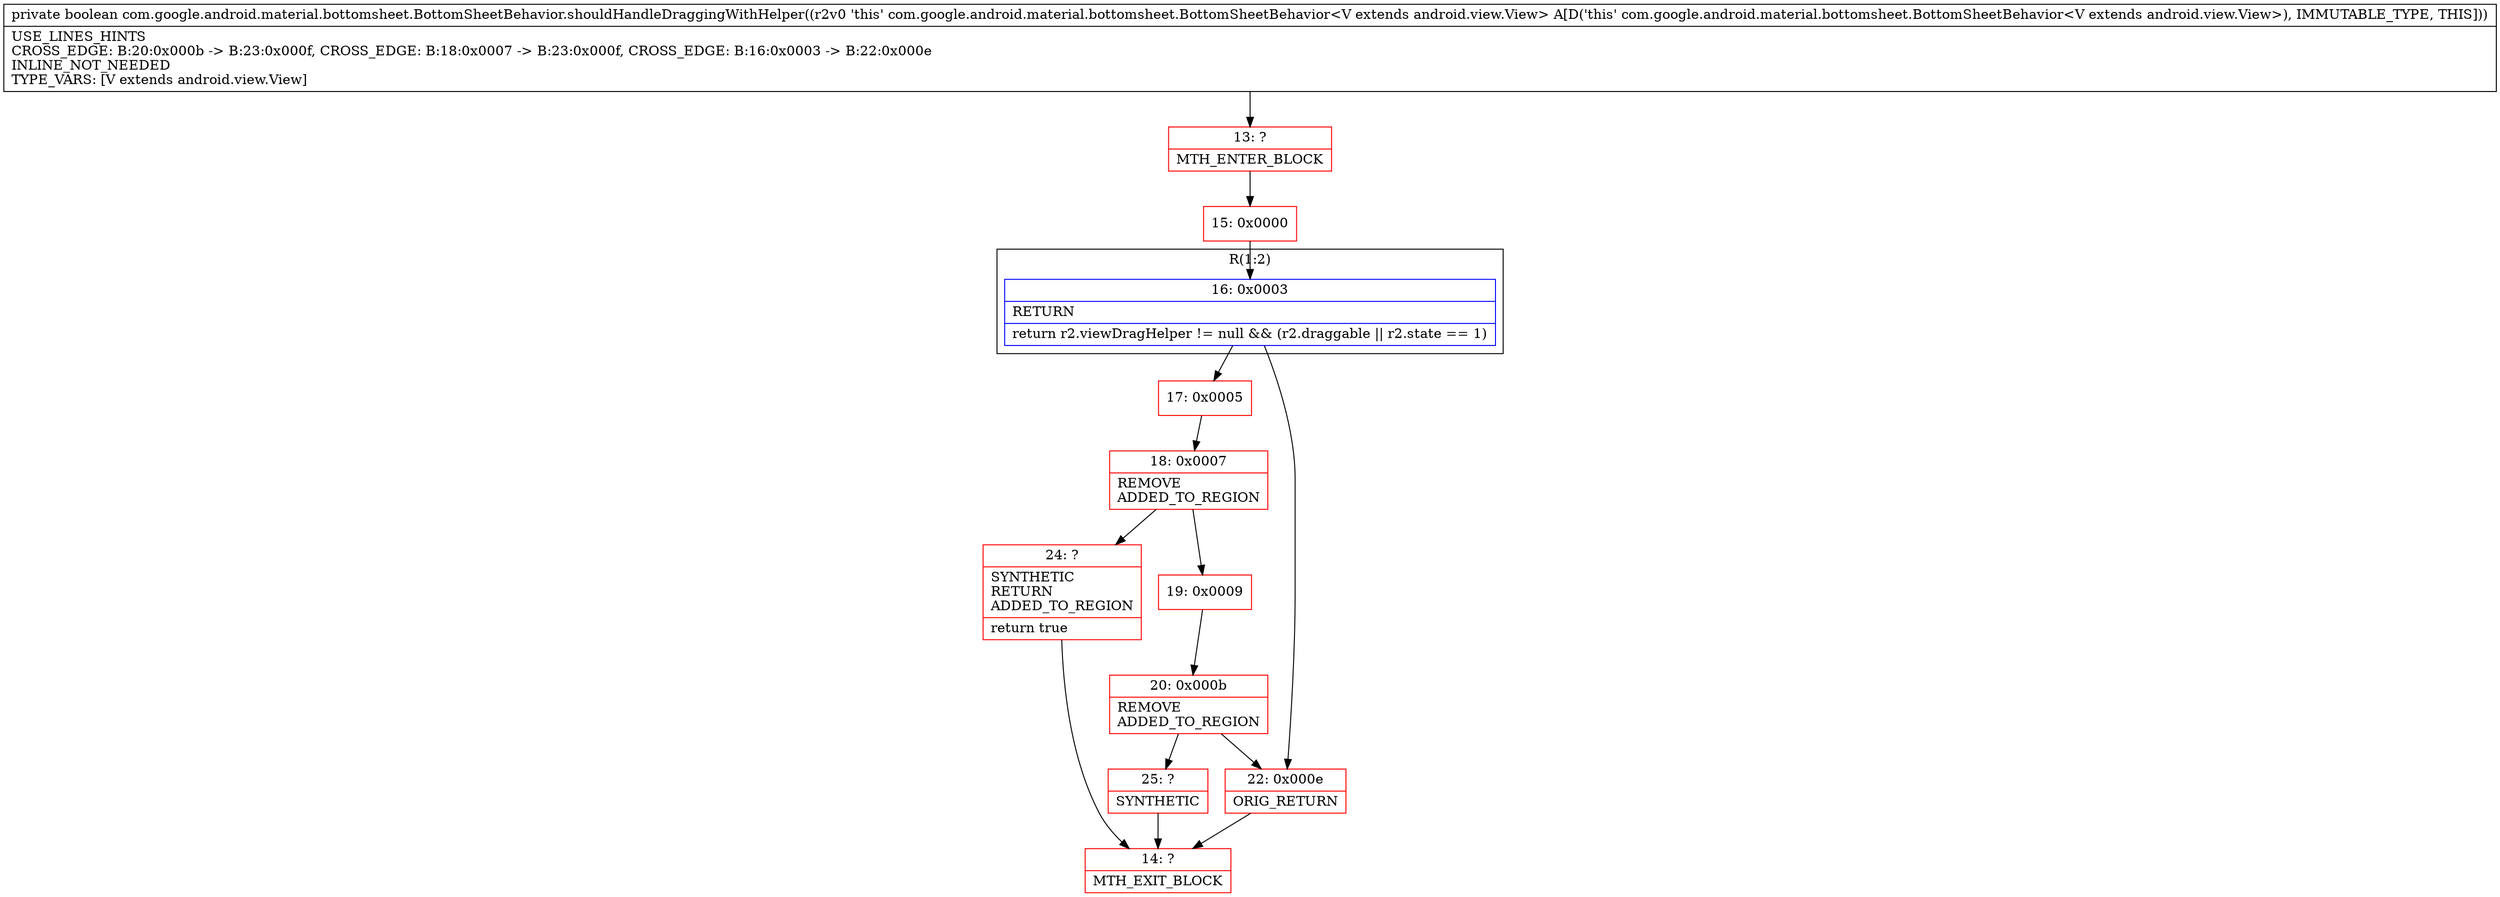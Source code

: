 digraph "CFG forcom.google.android.material.bottomsheet.BottomSheetBehavior.shouldHandleDraggingWithHelper()Z" {
subgraph cluster_Region_682737321 {
label = "R(1:2)";
node [shape=record,color=blue];
Node_16 [shape=record,label="{16\:\ 0x0003|RETURN\l|return r2.viewDragHelper != null && (r2.draggable \|\| r2.state == 1)\l}"];
}
Node_13 [shape=record,color=red,label="{13\:\ ?|MTH_ENTER_BLOCK\l}"];
Node_15 [shape=record,color=red,label="{15\:\ 0x0000}"];
Node_17 [shape=record,color=red,label="{17\:\ 0x0005}"];
Node_18 [shape=record,color=red,label="{18\:\ 0x0007|REMOVE\lADDED_TO_REGION\l}"];
Node_19 [shape=record,color=red,label="{19\:\ 0x0009}"];
Node_20 [shape=record,color=red,label="{20\:\ 0x000b|REMOVE\lADDED_TO_REGION\l}"];
Node_25 [shape=record,color=red,label="{25\:\ ?|SYNTHETIC\l}"];
Node_14 [shape=record,color=red,label="{14\:\ ?|MTH_EXIT_BLOCK\l}"];
Node_24 [shape=record,color=red,label="{24\:\ ?|SYNTHETIC\lRETURN\lADDED_TO_REGION\l|return true\l}"];
Node_22 [shape=record,color=red,label="{22\:\ 0x000e|ORIG_RETURN\l}"];
MethodNode[shape=record,label="{private boolean com.google.android.material.bottomsheet.BottomSheetBehavior.shouldHandleDraggingWithHelper((r2v0 'this' com.google.android.material.bottomsheet.BottomSheetBehavior\<V extends android.view.View\> A[D('this' com.google.android.material.bottomsheet.BottomSheetBehavior\<V extends android.view.View\>), IMMUTABLE_TYPE, THIS]))  | USE_LINES_HINTS\lCROSS_EDGE: B:20:0x000b \-\> B:23:0x000f, CROSS_EDGE: B:18:0x0007 \-\> B:23:0x000f, CROSS_EDGE: B:16:0x0003 \-\> B:22:0x000e\lINLINE_NOT_NEEDED\lTYPE_VARS: [V extends android.view.View]\l}"];
MethodNode -> Node_13;Node_16 -> Node_17;
Node_16 -> Node_22;
Node_13 -> Node_15;
Node_15 -> Node_16;
Node_17 -> Node_18;
Node_18 -> Node_19;
Node_18 -> Node_24;
Node_19 -> Node_20;
Node_20 -> Node_22;
Node_20 -> Node_25;
Node_25 -> Node_14;
Node_24 -> Node_14;
Node_22 -> Node_14;
}

